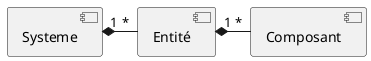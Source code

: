 @startuml

component Entité as entite
component Composant as composant
component Systeme as systeme

systeme "1" *- "*" entite
entite "1" *- "*" composant

@enduml